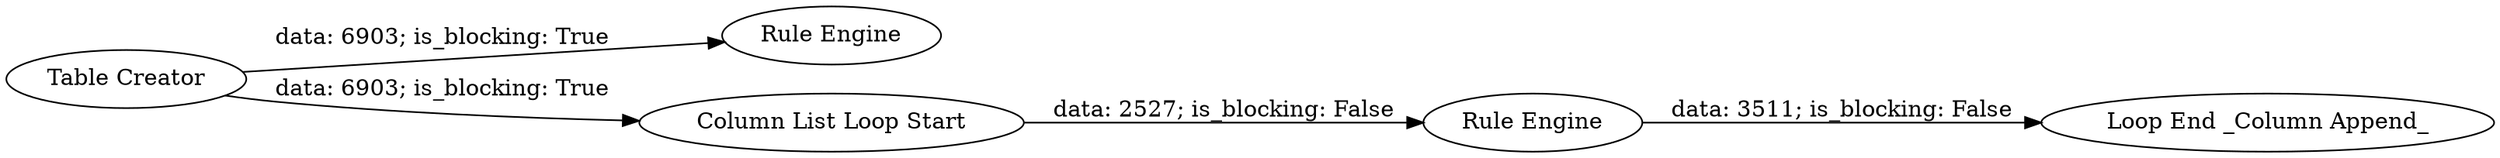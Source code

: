 digraph {
	"5470382759403339744_1123" [label="Rule Engine"]
	"5470382759403339744_1125" [label="Rule Engine"]
	"5470382759403339744_1126" [label="Loop End _Column Append_"]
	"5470382759403339744_1124" [label="Column List Loop Start"]
	"5470382759403339744_1" [label="Table Creator"]
	"5470382759403339744_1125" -> "5470382759403339744_1126" [label="data: 3511; is_blocking: False"]
	"5470382759403339744_1124" -> "5470382759403339744_1125" [label="data: 2527; is_blocking: False"]
	"5470382759403339744_1" -> "5470382759403339744_1123" [label="data: 6903; is_blocking: True"]
	"5470382759403339744_1" -> "5470382759403339744_1124" [label="data: 6903; is_blocking: True"]
	rankdir=LR
}
